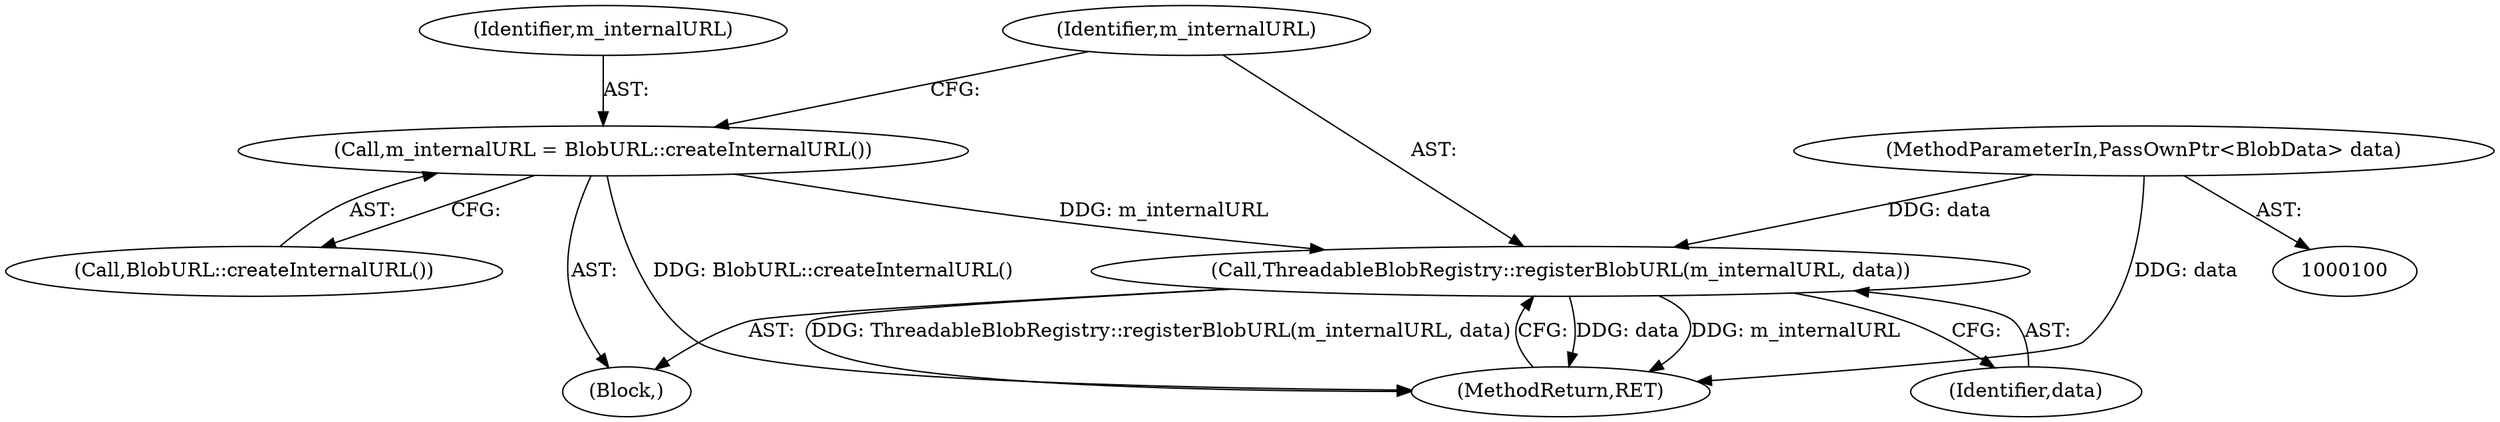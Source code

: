 digraph "1_Chrome_d0c31f0342cefc46a3b3d80359a9779d044d4c0d_19@API" {
"1000109" [label="(Call,ThreadableBlobRegistry::registerBlobURL(m_internalURL, data))"];
"1000106" [label="(Call,m_internalURL = BlobURL::createInternalURL())"];
"1000101" [label="(MethodParameterIn,PassOwnPtr<BlobData> data)"];
"1000108" [label="(Call,BlobURL::createInternalURL())"];
"1000107" [label="(Identifier,m_internalURL)"];
"1000110" [label="(Identifier,m_internalURL)"];
"1000112" [label="(MethodReturn,RET)"];
"1000109" [label="(Call,ThreadableBlobRegistry::registerBlobURL(m_internalURL, data))"];
"1000111" [label="(Identifier,data)"];
"1000103" [label="(Block,)"];
"1000106" [label="(Call,m_internalURL = BlobURL::createInternalURL())"];
"1000101" [label="(MethodParameterIn,PassOwnPtr<BlobData> data)"];
"1000109" -> "1000103"  [label="AST: "];
"1000109" -> "1000111"  [label="CFG: "];
"1000110" -> "1000109"  [label="AST: "];
"1000111" -> "1000109"  [label="AST: "];
"1000112" -> "1000109"  [label="CFG: "];
"1000109" -> "1000112"  [label="DDG: data"];
"1000109" -> "1000112"  [label="DDG: m_internalURL"];
"1000109" -> "1000112"  [label="DDG: ThreadableBlobRegistry::registerBlobURL(m_internalURL, data)"];
"1000106" -> "1000109"  [label="DDG: m_internalURL"];
"1000101" -> "1000109"  [label="DDG: data"];
"1000106" -> "1000103"  [label="AST: "];
"1000106" -> "1000108"  [label="CFG: "];
"1000107" -> "1000106"  [label="AST: "];
"1000108" -> "1000106"  [label="AST: "];
"1000110" -> "1000106"  [label="CFG: "];
"1000106" -> "1000112"  [label="DDG: BlobURL::createInternalURL()"];
"1000101" -> "1000100"  [label="AST: "];
"1000101" -> "1000112"  [label="DDG: data"];
}

